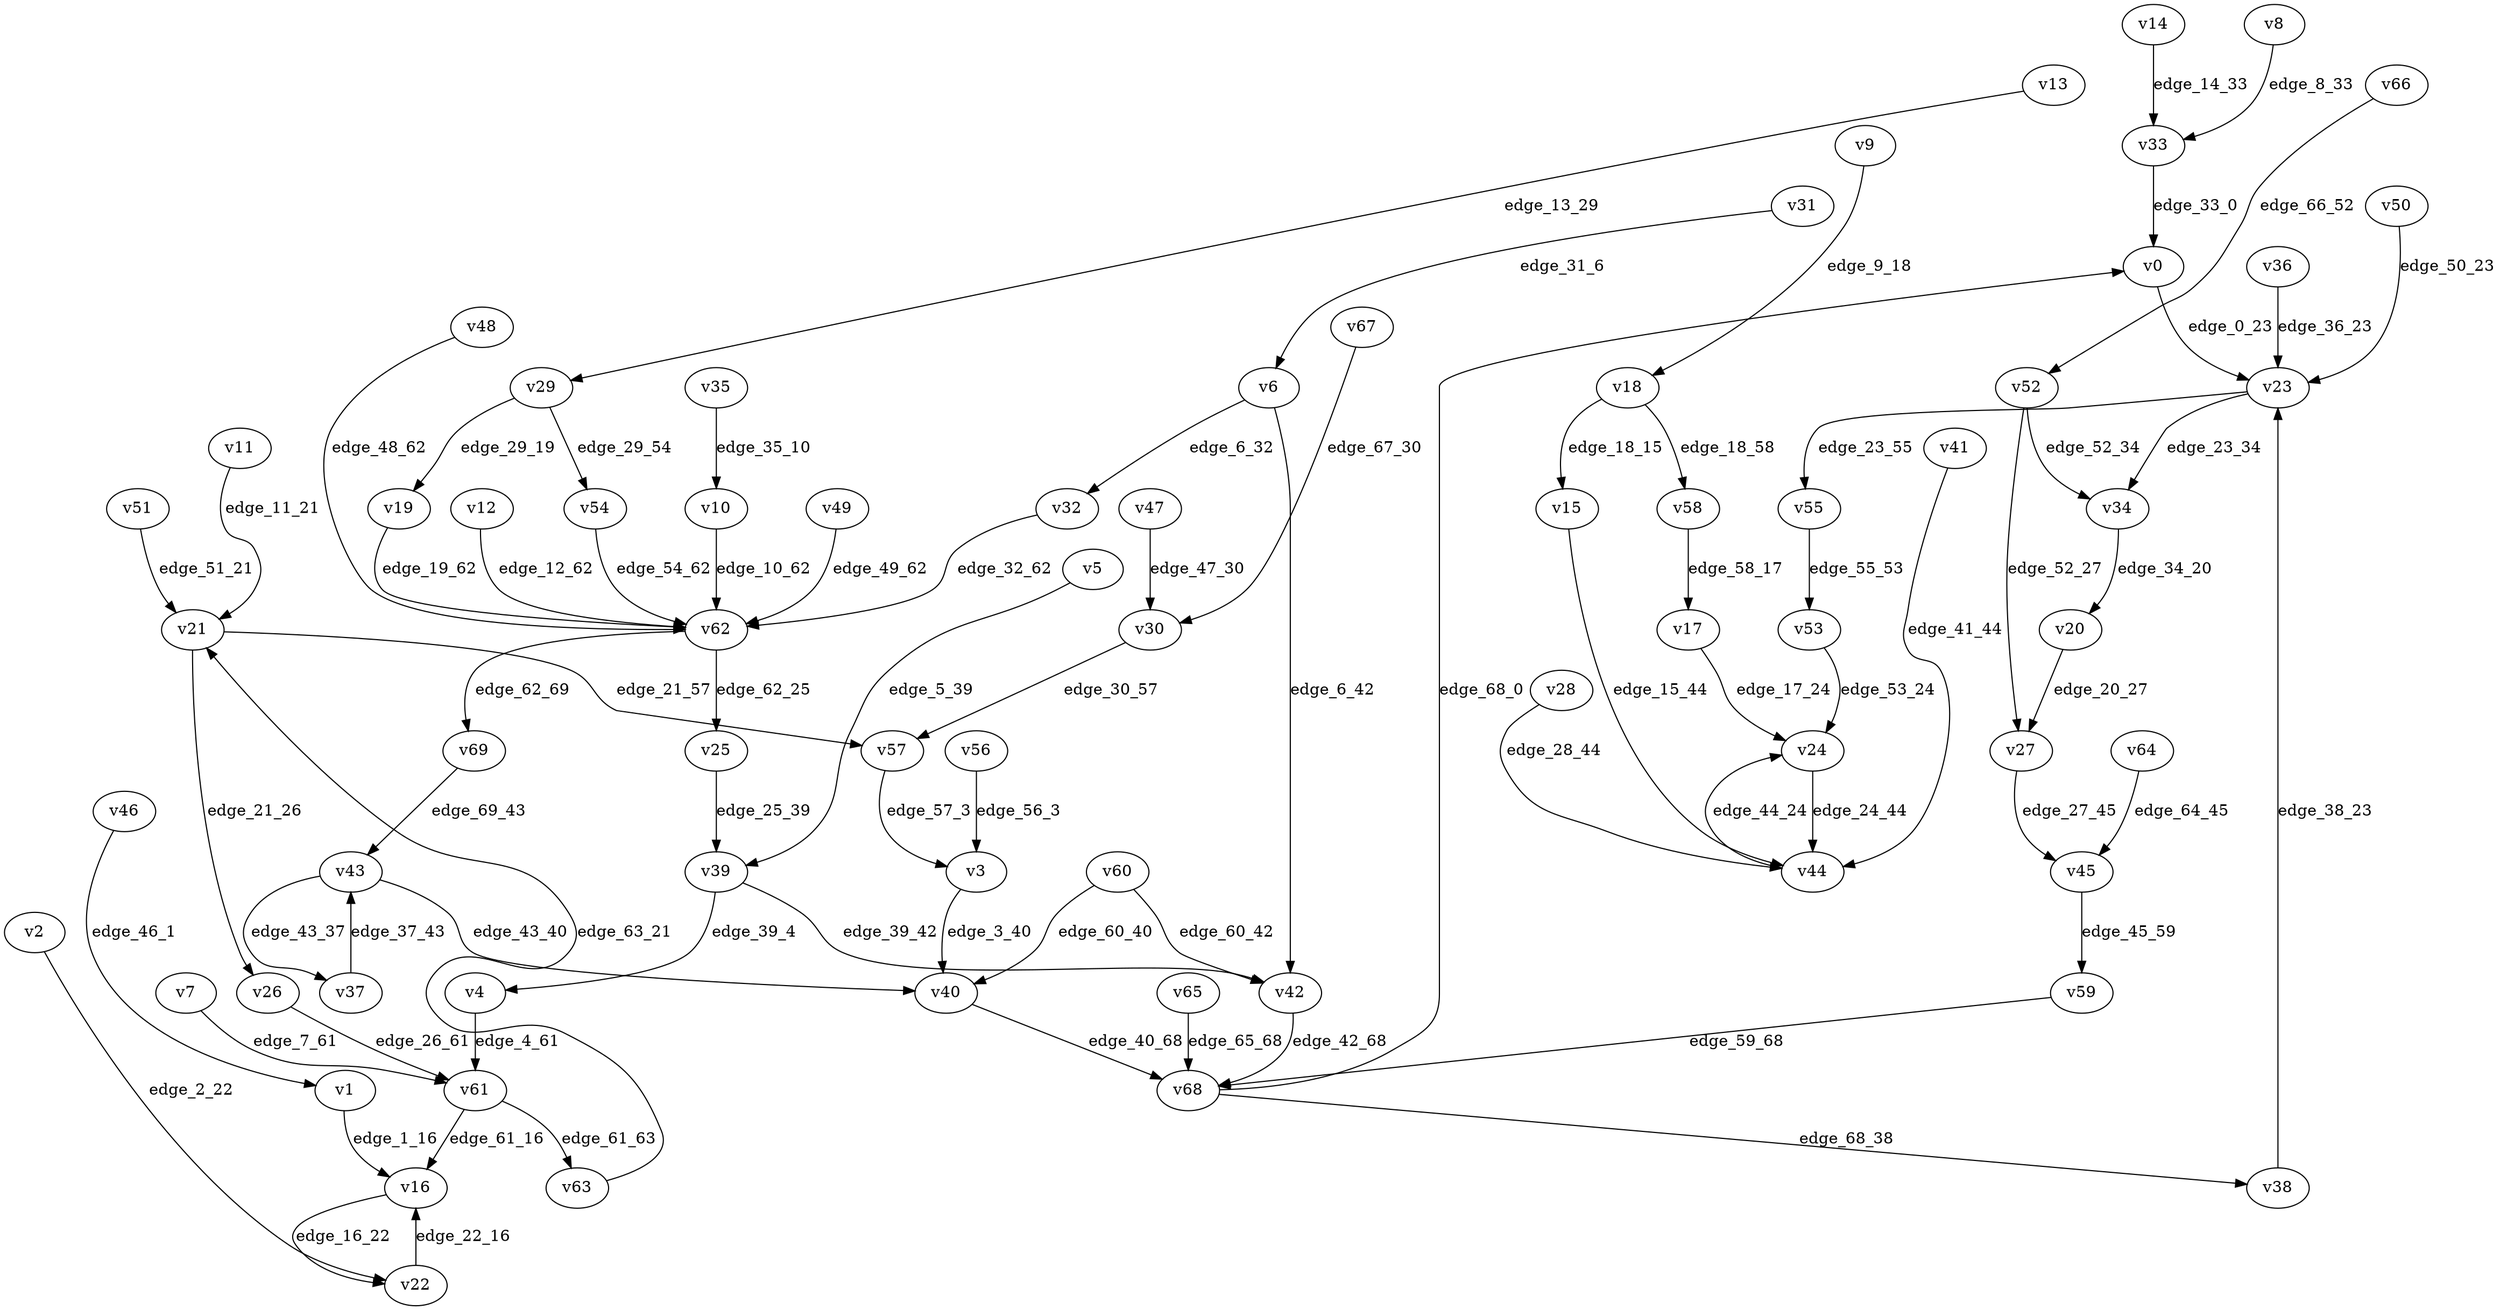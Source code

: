 digraph G {
    // Stochastic discounted game

    v0 [name="v0", player=0];
    v1 [name="v1", player=-1];
    v2 [name="v2", player=1];
    v3 [name="v3", player=-1];
    v4 [name="v4", player=1];
    v5 [name="v5", player=1];
    v6 [name="v6", player=-1];
    v7 [name="v7", player=0];
    v8 [name="v8", player=1];
    v9 [name="v9", player=0];
    v10 [name="v10", player=1];
    v11 [name="v11", player=0];
    v12 [name="v12", player=1];
    v13 [name="v13", player=1];
    v14 [name="v14", player=1];
    v15 [name="v15", player=1];
    v16 [name="v16", player=0];
    v17 [name="v17", player=-1];
    v18 [name="v18", player=-1];
    v19 [name="v19", player=1];
    v20 [name="v20", player=-1];
    v21 [name="v21", player=-1];
    v22 [name="v22", player=-1];
    v23 [name="v23", player=-1];
    v24 [name="v24", player=0];
    v25 [name="v25", player=1];
    v26 [name="v26", player=1];
    v27 [name="v27", player=0];
    v28 [name="v28", player=0];
    v29 [name="v29", player=-1];
    v30 [name="v30", player=-1];
    v31 [name="v31", player=1];
    v32 [name="v32", player=1];
    v33 [name="v33", player=-1];
    v34 [name="v34", player=0];
    v35 [name="v35", player=-1];
    v36 [name="v36", player=1];
    v37 [name="v37", player=1];
    v38 [name="v38", player=0];
    v39 [name="v39", player=-1];
    v40 [name="v40", player=1];
    v41 [name="v41", player=0];
    v42 [name="v42", player=0];
    v43 [name="v43", player=-1];
    v44 [name="v44", player=-1];
    v45 [name="v45", player=-1];
    v46 [name="v46", player=0];
    v47 [name="v47", player=1];
    v48 [name="v48", player=1];
    v49 [name="v49", player=0];
    v50 [name="v50", player=0];
    v51 [name="v51", player=0];
    v52 [name="v52", player=-1];
    v53 [name="v53", player=-1];
    v54 [name="v54", player=1];
    v55 [name="v55", player=1];
    v56 [name="v56", player=1];
    v57 [name="v57", player=1];
    v58 [name="v58", player=0];
    v59 [name="v59", player=0];
    v60 [name="v60", player=-1];
    v61 [name="v61", player=-1];
    v62 [name="v62", player=-1];
    v63 [name="v63", player=0];
    v64 [name="v64", player=0];
    v65 [name="v65", player=0];
    v66 [name="v66", player=0];
    v67 [name="v67", player=1];
    v68 [name="v68", player=-1];
    v69 [name="v69", player=0];

    v0 -> v23 [label="edge_0_23", weight=5.057472, discount=0.594505];
    v1 -> v16 [label="edge_1_16", probability=1.000000];
    v2 -> v22 [label="edge_2_22", weight=-7.812960, discount=0.324023];
    v3 -> v40 [label="edge_3_40", probability=1.000000];
    v4 -> v61 [label="edge_4_61", weight=4.760012, discount=0.283850];
    v5 -> v39 [label="edge_5_39", weight=-1.907637, discount=0.242585];
    v6 -> v42 [label="edge_6_42", probability=0.564383];
    v6 -> v32 [label="edge_6_32", probability=0.435617];
    v7 -> v61 [label="edge_7_61", weight=1.966380, discount=0.611955];
    v8 -> v33 [label="edge_8_33", weight=1.920093, discount=0.485279];
    v9 -> v18 [label="edge_9_18", weight=-6.535708, discount=0.864323];
    v10 -> v62 [label="edge_10_62", weight=3.355403, discount=0.684015];
    v11 -> v21 [label="edge_11_21", weight=0.471592, discount=0.247901];
    v12 -> v62 [label="edge_12_62", weight=1.859357, discount=0.562473];
    v13 -> v29 [label="edge_13_29", weight=-6.330057, discount=0.580911];
    v14 -> v33 [label="edge_14_33", weight=9.009321, discount=0.600263];
    v15 -> v44 [label="edge_15_44", weight=-2.997668, discount=0.356816];
    v16 -> v22 [label="edge_16_22", weight=-2.878873, discount=0.475940];
    v17 -> v24 [label="edge_17_24", probability=1.000000];
    v18 -> v15 [label="edge_18_15", probability=0.646458];
    v18 -> v58 [label="edge_18_58", probability=0.353542];
    v19 -> v62 [label="edge_19_62", weight=-3.569224, discount=0.479130];
    v20 -> v27 [label="edge_20_27", probability=1.000000];
    v21 -> v57 [label="edge_21_57", probability=0.528244];
    v21 -> v26 [label="edge_21_26", probability=0.471756];
    v22 -> v16 [label="edge_22_16", probability=1.000000];
    v23 -> v34 [label="edge_23_34", probability=0.542712];
    v23 -> v55 [label="edge_23_55", probability=0.457288];
    v24 -> v44 [label="edge_24_44", weight=7.990455, discount=0.317407];
    v25 -> v39 [label="edge_25_39", weight=9.254217, discount=0.235747];
    v26 -> v61 [label="edge_26_61", weight=2.194214, discount=0.203819];
    v27 -> v45 [label="edge_27_45", weight=2.106466, discount=0.616393];
    v28 -> v44 [label="edge_28_44", weight=-1.251189, discount=0.671637];
    v29 -> v54 [label="edge_29_54", probability=0.369322];
    v29 -> v19 [label="edge_29_19", probability=0.630678];
    v30 -> v57 [label="edge_30_57", probability=1.000000];
    v31 -> v6 [label="edge_31_6", weight=-5.207756, discount=0.134549];
    v32 -> v62 [label="edge_32_62", weight=-6.384389, discount=0.394900];
    v33 -> v0 [label="edge_33_0", probability=1.000000];
    v34 -> v20 [label="edge_34_20", weight=-2.732969, discount=0.725077];
    v35 -> v10 [label="edge_35_10", probability=1.000000];
    v36 -> v23 [label="edge_36_23", weight=7.416432, discount=0.108144];
    v37 -> v43 [label="edge_37_43", weight=7.933889, discount=0.632810];
    v38 -> v23 [label="edge_38_23", weight=7.033281, discount=0.358727];
    v39 -> v4 [label="edge_39_4", probability=0.643979];
    v39 -> v42 [label="edge_39_42", probability=0.356021];
    v40 -> v68 [label="edge_40_68", weight=-3.826577, discount=0.625991];
    v41 -> v44 [label="edge_41_44", weight=-7.463027, discount=0.198940];
    v42 -> v68 [label="edge_42_68", weight=2.785740, discount=0.589948];
    v43 -> v40 [label="edge_43_40", probability=0.385428];
    v43 -> v37 [label="edge_43_37", probability=0.614572];
    v44 -> v24 [label="edge_44_24", probability=1.000000];
    v45 -> v59 [label="edge_45_59", probability=1.000000];
    v46 -> v1 [label="edge_46_1", weight=-5.441123, discount=0.248523];
    v47 -> v30 [label="edge_47_30", weight=5.048435, discount=0.846292];
    v48 -> v62 [label="edge_48_62", weight=-3.318084, discount=0.848164];
    v49 -> v62 [label="edge_49_62", weight=3.715508, discount=0.107750];
    v50 -> v23 [label="edge_50_23", weight=-4.306912, discount=0.698290];
    v51 -> v21 [label="edge_51_21", weight=1.287900, discount=0.783461];
    v52 -> v27 [label="edge_52_27", probability=0.306900];
    v52 -> v34 [label="edge_52_34", probability=0.693100];
    v53 -> v24 [label="edge_53_24", probability=1.000000];
    v54 -> v62 [label="edge_54_62", weight=3.311910, discount=0.124806];
    v55 -> v53 [label="edge_55_53", weight=3.444471, discount=0.646524];
    v56 -> v3 [label="edge_56_3", weight=5.106142, discount=0.755795];
    v57 -> v3 [label="edge_57_3", weight=-1.147630, discount=0.347547];
    v58 -> v17 [label="edge_58_17", weight=6.255290, discount=0.358484];
    v59 -> v68 [label="edge_59_68", weight=-1.265680, discount=0.258657];
    v60 -> v42 [label="edge_60_42", probability=0.626651];
    v60 -> v40 [label="edge_60_40", probability=0.373349];
    v61 -> v16 [label="edge_61_16", probability=0.637489];
    v61 -> v63 [label="edge_61_63", probability=0.362511];
    v62 -> v69 [label="edge_62_69", probability=0.631188];
    v62 -> v25 [label="edge_62_25", probability=0.368812];
    v63 -> v21 [label="edge_63_21", weight=-5.138972, discount=0.603532];
    v64 -> v45 [label="edge_64_45", weight=2.002495, discount=0.533930];
    v65 -> v68 [label="edge_65_68", weight=6.827666, discount=0.209016];
    v66 -> v52 [label="edge_66_52", weight=-2.580556, discount=0.361122];
    v67 -> v30 [label="edge_67_30", weight=-6.322566, discount=0.162465];
    v68 -> v0 [label="edge_68_0", probability=0.410905];
    v68 -> v38 [label="edge_68_38", probability=0.589095];
    v69 -> v43 [label="edge_69_43", weight=0.051865, discount=0.751796];
}